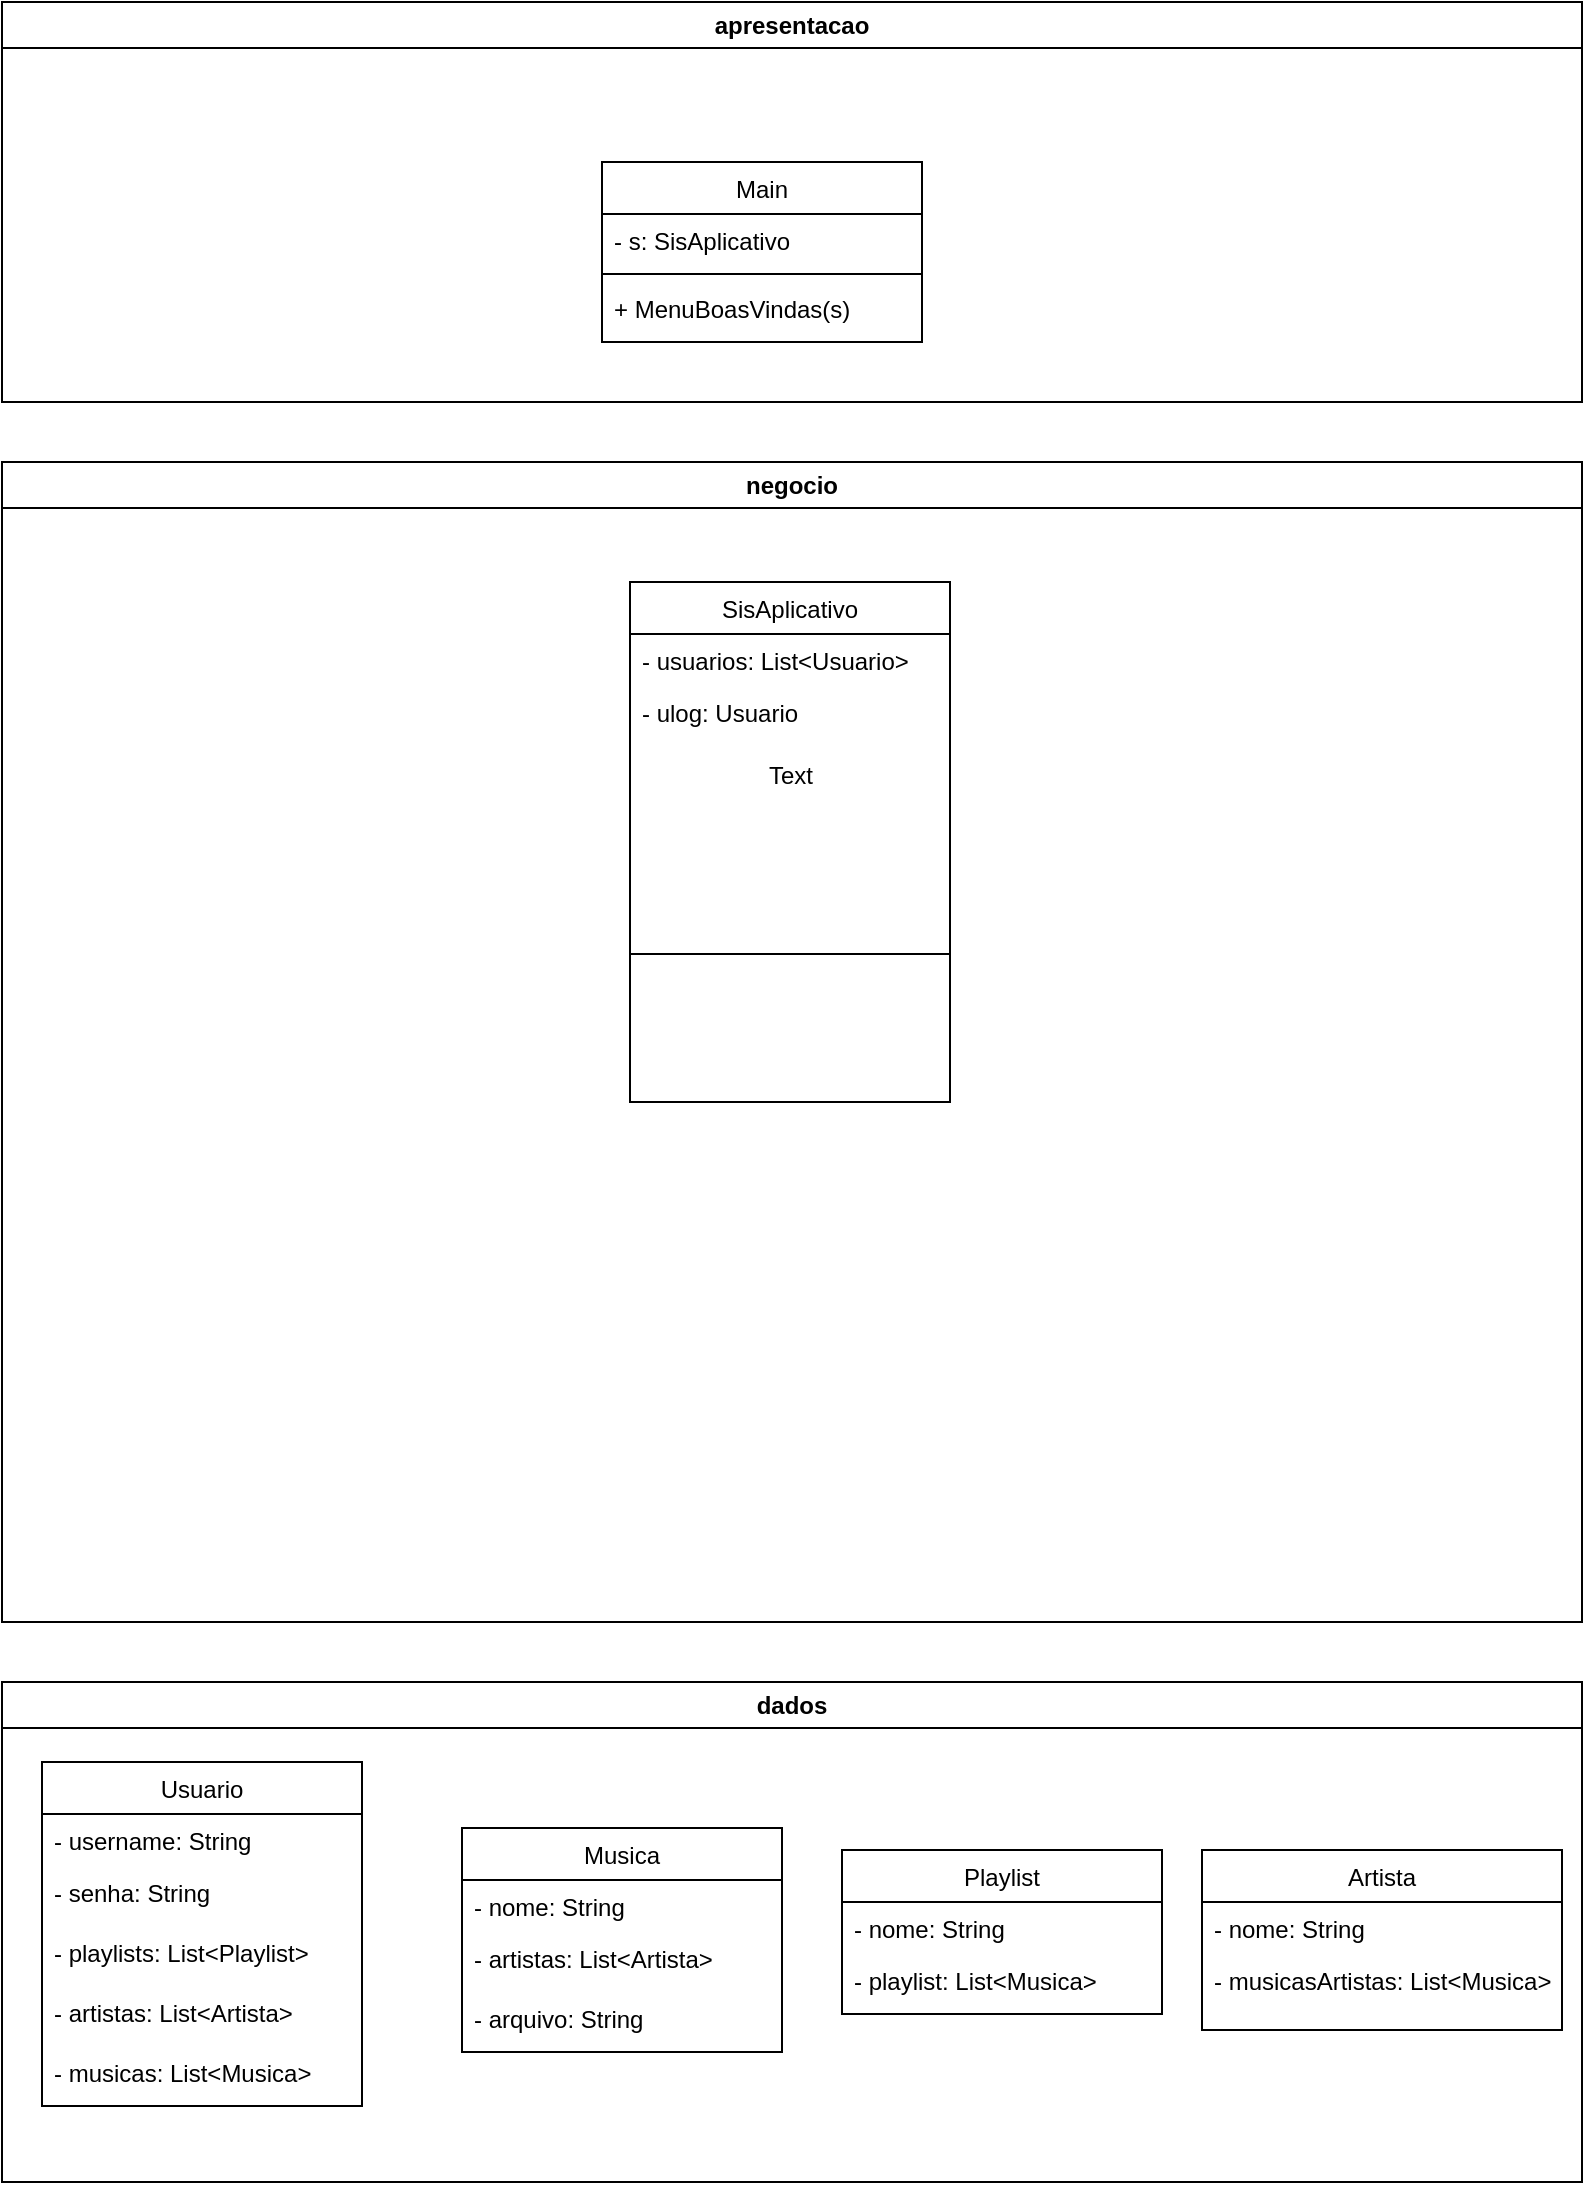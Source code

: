 <mxfile version="20.5.3" type="github">
  <diagram id="C5RBs43oDa-KdzZeNtuy" name="Page-1">
    <mxGraphModel dx="314" dy="566" grid="1" gridSize="10" guides="1" tooltips="1" connect="1" arrows="1" fold="1" page="1" pageScale="1" pageWidth="827" pageHeight="1169" math="0" shadow="0">
      <root>
        <mxCell id="WIyWlLk6GJQsqaUBKTNV-0" />
        <mxCell id="WIyWlLk6GJQsqaUBKTNV-1" parent="WIyWlLk6GJQsqaUBKTNV-0" />
        <mxCell id="aUtu-Hw8zfEPGe_YuFi0-15" value="dados" style="swimlane;whiteSpace=wrap;html=1;" vertex="1" parent="WIyWlLk6GJQsqaUBKTNV-1">
          <mxGeometry x="20" y="860" width="790" height="250" as="geometry" />
        </mxCell>
        <mxCell id="aUtu-Hw8zfEPGe_YuFi0-12" value="Musica" style="swimlane;fontStyle=0;align=center;verticalAlign=top;childLayout=stackLayout;horizontal=1;startSize=26;horizontalStack=0;resizeParent=1;resizeLast=0;collapsible=1;marginBottom=0;rounded=0;shadow=0;strokeWidth=1;" vertex="1" parent="aUtu-Hw8zfEPGe_YuFi0-15">
          <mxGeometry x="230" y="73" width="160" height="112" as="geometry">
            <mxRectangle x="340" y="380" width="170" height="26" as="alternateBounds" />
          </mxGeometry>
        </mxCell>
        <mxCell id="aUtu-Hw8zfEPGe_YuFi0-13" value="- nome: String" style="text;align=left;verticalAlign=top;spacingLeft=4;spacingRight=4;overflow=hidden;rotatable=0;points=[[0,0.5],[1,0.5]];portConstraint=eastwest;" vertex="1" parent="aUtu-Hw8zfEPGe_YuFi0-12">
          <mxGeometry y="26" width="160" height="26" as="geometry" />
        </mxCell>
        <mxCell id="aUtu-Hw8zfEPGe_YuFi0-30" value="- artistas: List&lt;Artista&gt;" style="text;align=left;verticalAlign=top;resizable=0;points=[];autosize=1;strokeColor=none;fillColor=none;spacingLeft=4;spacingRight=4;" vertex="1" parent="aUtu-Hw8zfEPGe_YuFi0-12">
          <mxGeometry y="52" width="160" height="30" as="geometry" />
        </mxCell>
        <mxCell id="aUtu-Hw8zfEPGe_YuFi0-31" value="- arquivo: String" style="text;align=left;verticalAlign=top;resizable=0;points=[];autosize=1;strokeColor=none;fillColor=none;spacingLeft=4;spacingRight=4;" vertex="1" parent="aUtu-Hw8zfEPGe_YuFi0-12">
          <mxGeometry y="82" width="160" height="30" as="geometry" />
        </mxCell>
        <mxCell id="aUtu-Hw8zfEPGe_YuFi0-9" value="Playlist" style="swimlane;fontStyle=0;align=center;verticalAlign=top;childLayout=stackLayout;horizontal=1;startSize=26;horizontalStack=0;resizeParent=1;resizeLast=0;collapsible=1;marginBottom=0;rounded=0;shadow=0;strokeWidth=1;" vertex="1" parent="aUtu-Hw8zfEPGe_YuFi0-15">
          <mxGeometry x="420" y="84" width="160" height="82" as="geometry">
            <mxRectangle x="340" y="380" width="170" height="26" as="alternateBounds" />
          </mxGeometry>
        </mxCell>
        <mxCell id="aUtu-Hw8zfEPGe_YuFi0-10" value="- nome: String" style="text;align=left;verticalAlign=top;spacingLeft=4;spacingRight=4;overflow=hidden;rotatable=0;points=[[0,0.5],[1,0.5]];portConstraint=eastwest;" vertex="1" parent="aUtu-Hw8zfEPGe_YuFi0-9">
          <mxGeometry y="26" width="160" height="26" as="geometry" />
        </mxCell>
        <mxCell id="aUtu-Hw8zfEPGe_YuFi0-32" value="- playlist: List&lt;Musica&gt;" style="text;align=left;verticalAlign=top;resizable=0;points=[];autosize=1;strokeColor=none;fillColor=none;spacingLeft=4;spacingRight=4;" vertex="1" parent="aUtu-Hw8zfEPGe_YuFi0-9">
          <mxGeometry y="52" width="160" height="30" as="geometry" />
        </mxCell>
        <mxCell id="aUtu-Hw8zfEPGe_YuFi0-6" value="Usuario" style="swimlane;fontStyle=0;align=center;verticalAlign=top;childLayout=stackLayout;horizontal=1;startSize=26;horizontalStack=0;resizeParent=1;resizeLast=0;collapsible=1;marginBottom=0;rounded=0;shadow=0;strokeWidth=1;" vertex="1" parent="aUtu-Hw8zfEPGe_YuFi0-15">
          <mxGeometry x="20" y="40" width="160" height="172" as="geometry">
            <mxRectangle x="340" y="380" width="170" height="26" as="alternateBounds" />
          </mxGeometry>
        </mxCell>
        <mxCell id="aUtu-Hw8zfEPGe_YuFi0-7" value="- username: String" style="text;align=left;verticalAlign=top;spacingLeft=4;spacingRight=4;overflow=hidden;rotatable=0;points=[[0,0.5],[1,0.5]];portConstraint=eastwest;" vertex="1" parent="aUtu-Hw8zfEPGe_YuFi0-6">
          <mxGeometry y="26" width="160" height="26" as="geometry" />
        </mxCell>
        <mxCell id="aUtu-Hw8zfEPGe_YuFi0-44" value="- senha: String&#xa;" style="text;align=left;verticalAlign=top;resizable=0;points=[];autosize=1;strokeColor=none;fillColor=none;spacingLeft=4;spacingRight=4;" vertex="1" parent="aUtu-Hw8zfEPGe_YuFi0-6">
          <mxGeometry y="52" width="160" height="30" as="geometry" />
        </mxCell>
        <mxCell id="aUtu-Hw8zfEPGe_YuFi0-45" value="- playlists: List&amp;lt;Playlist&amp;gt;" style="text;html=1;align=left;verticalAlign=top;resizable=0;points=[];autosize=1;strokeColor=none;fillColor=none;spacingLeft=4;spacingRight=4;" vertex="1" parent="aUtu-Hw8zfEPGe_YuFi0-6">
          <mxGeometry y="82" width="160" height="30" as="geometry" />
        </mxCell>
        <mxCell id="aUtu-Hw8zfEPGe_YuFi0-46" value="- artistas: List&lt;Artista&gt;" style="text;align=left;verticalAlign=top;resizable=0;points=[];autosize=1;strokeColor=none;fillColor=none;spacingLeft=4;spacingRight=4;" vertex="1" parent="aUtu-Hw8zfEPGe_YuFi0-6">
          <mxGeometry y="112" width="160" height="30" as="geometry" />
        </mxCell>
        <mxCell id="aUtu-Hw8zfEPGe_YuFi0-47" value="- musicas: List&lt;Musica&gt;" style="text;align=left;verticalAlign=top;resizable=0;points=[];autosize=1;strokeColor=none;fillColor=none;spacingLeft=4;spacingRight=4;" vertex="1" parent="aUtu-Hw8zfEPGe_YuFi0-6">
          <mxGeometry y="142" width="160" height="30" as="geometry" />
        </mxCell>
        <mxCell id="aUtu-Hw8zfEPGe_YuFi0-3" value="Artista" style="swimlane;fontStyle=0;align=center;verticalAlign=top;childLayout=stackLayout;horizontal=1;startSize=26;horizontalStack=0;resizeParent=1;resizeLast=0;collapsible=1;marginBottom=0;rounded=0;shadow=0;strokeWidth=1;" vertex="1" parent="aUtu-Hw8zfEPGe_YuFi0-15">
          <mxGeometry x="600" y="84" width="180" height="90" as="geometry">
            <mxRectangle x="340" y="380" width="170" height="26" as="alternateBounds" />
          </mxGeometry>
        </mxCell>
        <mxCell id="aUtu-Hw8zfEPGe_YuFi0-4" value="- nome: String " style="text;align=left;verticalAlign=top;spacingLeft=4;spacingRight=4;overflow=hidden;rotatable=0;points=[[0,0.5],[1,0.5]];portConstraint=eastwest;" vertex="1" parent="aUtu-Hw8zfEPGe_YuFi0-3">
          <mxGeometry y="26" width="180" height="26" as="geometry" />
        </mxCell>
        <mxCell id="aUtu-Hw8zfEPGe_YuFi0-24" value="- musicasArtistas: List&lt;Musica&gt;" style="text;align=left;verticalAlign=top;resizable=0;points=[];autosize=1;strokeColor=none;fillColor=none;spacingLeft=4;spacingRight=5;" vertex="1" parent="aUtu-Hw8zfEPGe_YuFi0-3">
          <mxGeometry y="52" width="180" height="30" as="geometry" />
        </mxCell>
        <mxCell id="aUtu-Hw8zfEPGe_YuFi0-16" value="negocio" style="swimlane;whiteSpace=wrap;html=1;startSize=23;" vertex="1" parent="WIyWlLk6GJQsqaUBKTNV-1">
          <mxGeometry x="20" y="250" width="790" height="580" as="geometry" />
        </mxCell>
        <mxCell id="aUtu-Hw8zfEPGe_YuFi0-0" value="SisAplicativo" style="swimlane;fontStyle=0;align=center;verticalAlign=top;childLayout=stackLayout;horizontal=1;startSize=26;horizontalStack=0;resizeParent=1;resizeLast=0;collapsible=1;marginBottom=0;rounded=0;shadow=0;strokeWidth=1;" vertex="1" parent="aUtu-Hw8zfEPGe_YuFi0-16">
          <mxGeometry x="314" y="60" width="160" height="260" as="geometry">
            <mxRectangle x="340" y="380" width="170" height="26" as="alternateBounds" />
          </mxGeometry>
        </mxCell>
        <mxCell id="aUtu-Hw8zfEPGe_YuFi0-1" value="- usuarios: List&lt;Usuario&gt;" style="text;align=left;verticalAlign=top;spacingLeft=4;spacingRight=4;overflow=hidden;rotatable=0;points=[[0,0.5],[1,0.5]];portConstraint=eastwest;" vertex="1" parent="aUtu-Hw8zfEPGe_YuFi0-0">
          <mxGeometry y="26" width="160" height="26" as="geometry" />
        </mxCell>
        <mxCell id="aUtu-Hw8zfEPGe_YuFi0-49" value="- ulog: Usuario" style="text;align=left;verticalAlign=top;resizable=0;points=[];autosize=1;strokeColor=none;fillColor=none;spacingLeft=4;spacingRight=4;" vertex="1" parent="aUtu-Hw8zfEPGe_YuFi0-0">
          <mxGeometry y="52" width="160" height="30" as="geometry" />
        </mxCell>
        <mxCell id="aUtu-Hw8zfEPGe_YuFi0-50" value="Text" style="text;html=1;align=center;verticalAlign=middle;resizable=0;points=[];autosize=1;strokeColor=none;fillColor=none;" vertex="1" parent="aUtu-Hw8zfEPGe_YuFi0-0">
          <mxGeometry y="82" width="160" height="30" as="geometry" />
        </mxCell>
        <mxCell id="aUtu-Hw8zfEPGe_YuFi0-2" value="" style="line;html=1;strokeWidth=1;align=left;verticalAlign=middle;spacingTop=-1;spacingLeft=3;spacingRight=3;rotatable=0;labelPosition=right;points=[];portConstraint=eastwest;" vertex="1" parent="aUtu-Hw8zfEPGe_YuFi0-0">
          <mxGeometry y="112" width="160" height="148" as="geometry" />
        </mxCell>
        <mxCell id="aUtu-Hw8zfEPGe_YuFi0-17" value="apresentacao" style="swimlane;whiteSpace=wrap;html=1;" vertex="1" parent="WIyWlLk6GJQsqaUBKTNV-1">
          <mxGeometry x="20" y="20" width="790" height="200" as="geometry" />
        </mxCell>
        <mxCell id="zkfFHV4jXpPFQw0GAbJ--13" value="Main" style="swimlane;fontStyle=0;align=center;verticalAlign=top;childLayout=stackLayout;horizontal=1;startSize=26;horizontalStack=0;resizeParent=1;resizeLast=0;collapsible=1;marginBottom=0;rounded=0;shadow=0;strokeWidth=1;" parent="aUtu-Hw8zfEPGe_YuFi0-17" vertex="1">
          <mxGeometry x="300" y="80" width="160" height="90" as="geometry">
            <mxRectangle x="340" y="380" width="170" height="26" as="alternateBounds" />
          </mxGeometry>
        </mxCell>
        <mxCell id="zkfFHV4jXpPFQw0GAbJ--14" value="- s: SisAplicativo" style="text;align=left;verticalAlign=top;spacingLeft=4;spacingRight=4;overflow=hidden;rotatable=0;points=[[0,0.5],[1,0.5]];portConstraint=eastwest;" parent="zkfFHV4jXpPFQw0GAbJ--13" vertex="1">
          <mxGeometry y="26" width="160" height="26" as="geometry" />
        </mxCell>
        <mxCell id="zkfFHV4jXpPFQw0GAbJ--15" value="" style="line;html=1;strokeWidth=1;align=left;verticalAlign=middle;spacingTop=-1;spacingLeft=3;spacingRight=3;rotatable=0;labelPosition=right;points=[];portConstraint=eastwest;" parent="zkfFHV4jXpPFQw0GAbJ--13" vertex="1">
          <mxGeometry y="52" width="160" height="8" as="geometry" />
        </mxCell>
        <mxCell id="aUtu-Hw8zfEPGe_YuFi0-20" value="+ MenuBoasVindas(s)" style="text;align=left;verticalAlign=top;resizable=0;points=[];autosize=1;strokeColor=none;fillColor=none;spacingLeft=4;spacingRight=4;" vertex="1" parent="zkfFHV4jXpPFQw0GAbJ--13">
          <mxGeometry y="60" width="160" height="30" as="geometry" />
        </mxCell>
      </root>
    </mxGraphModel>
  </diagram>
</mxfile>
